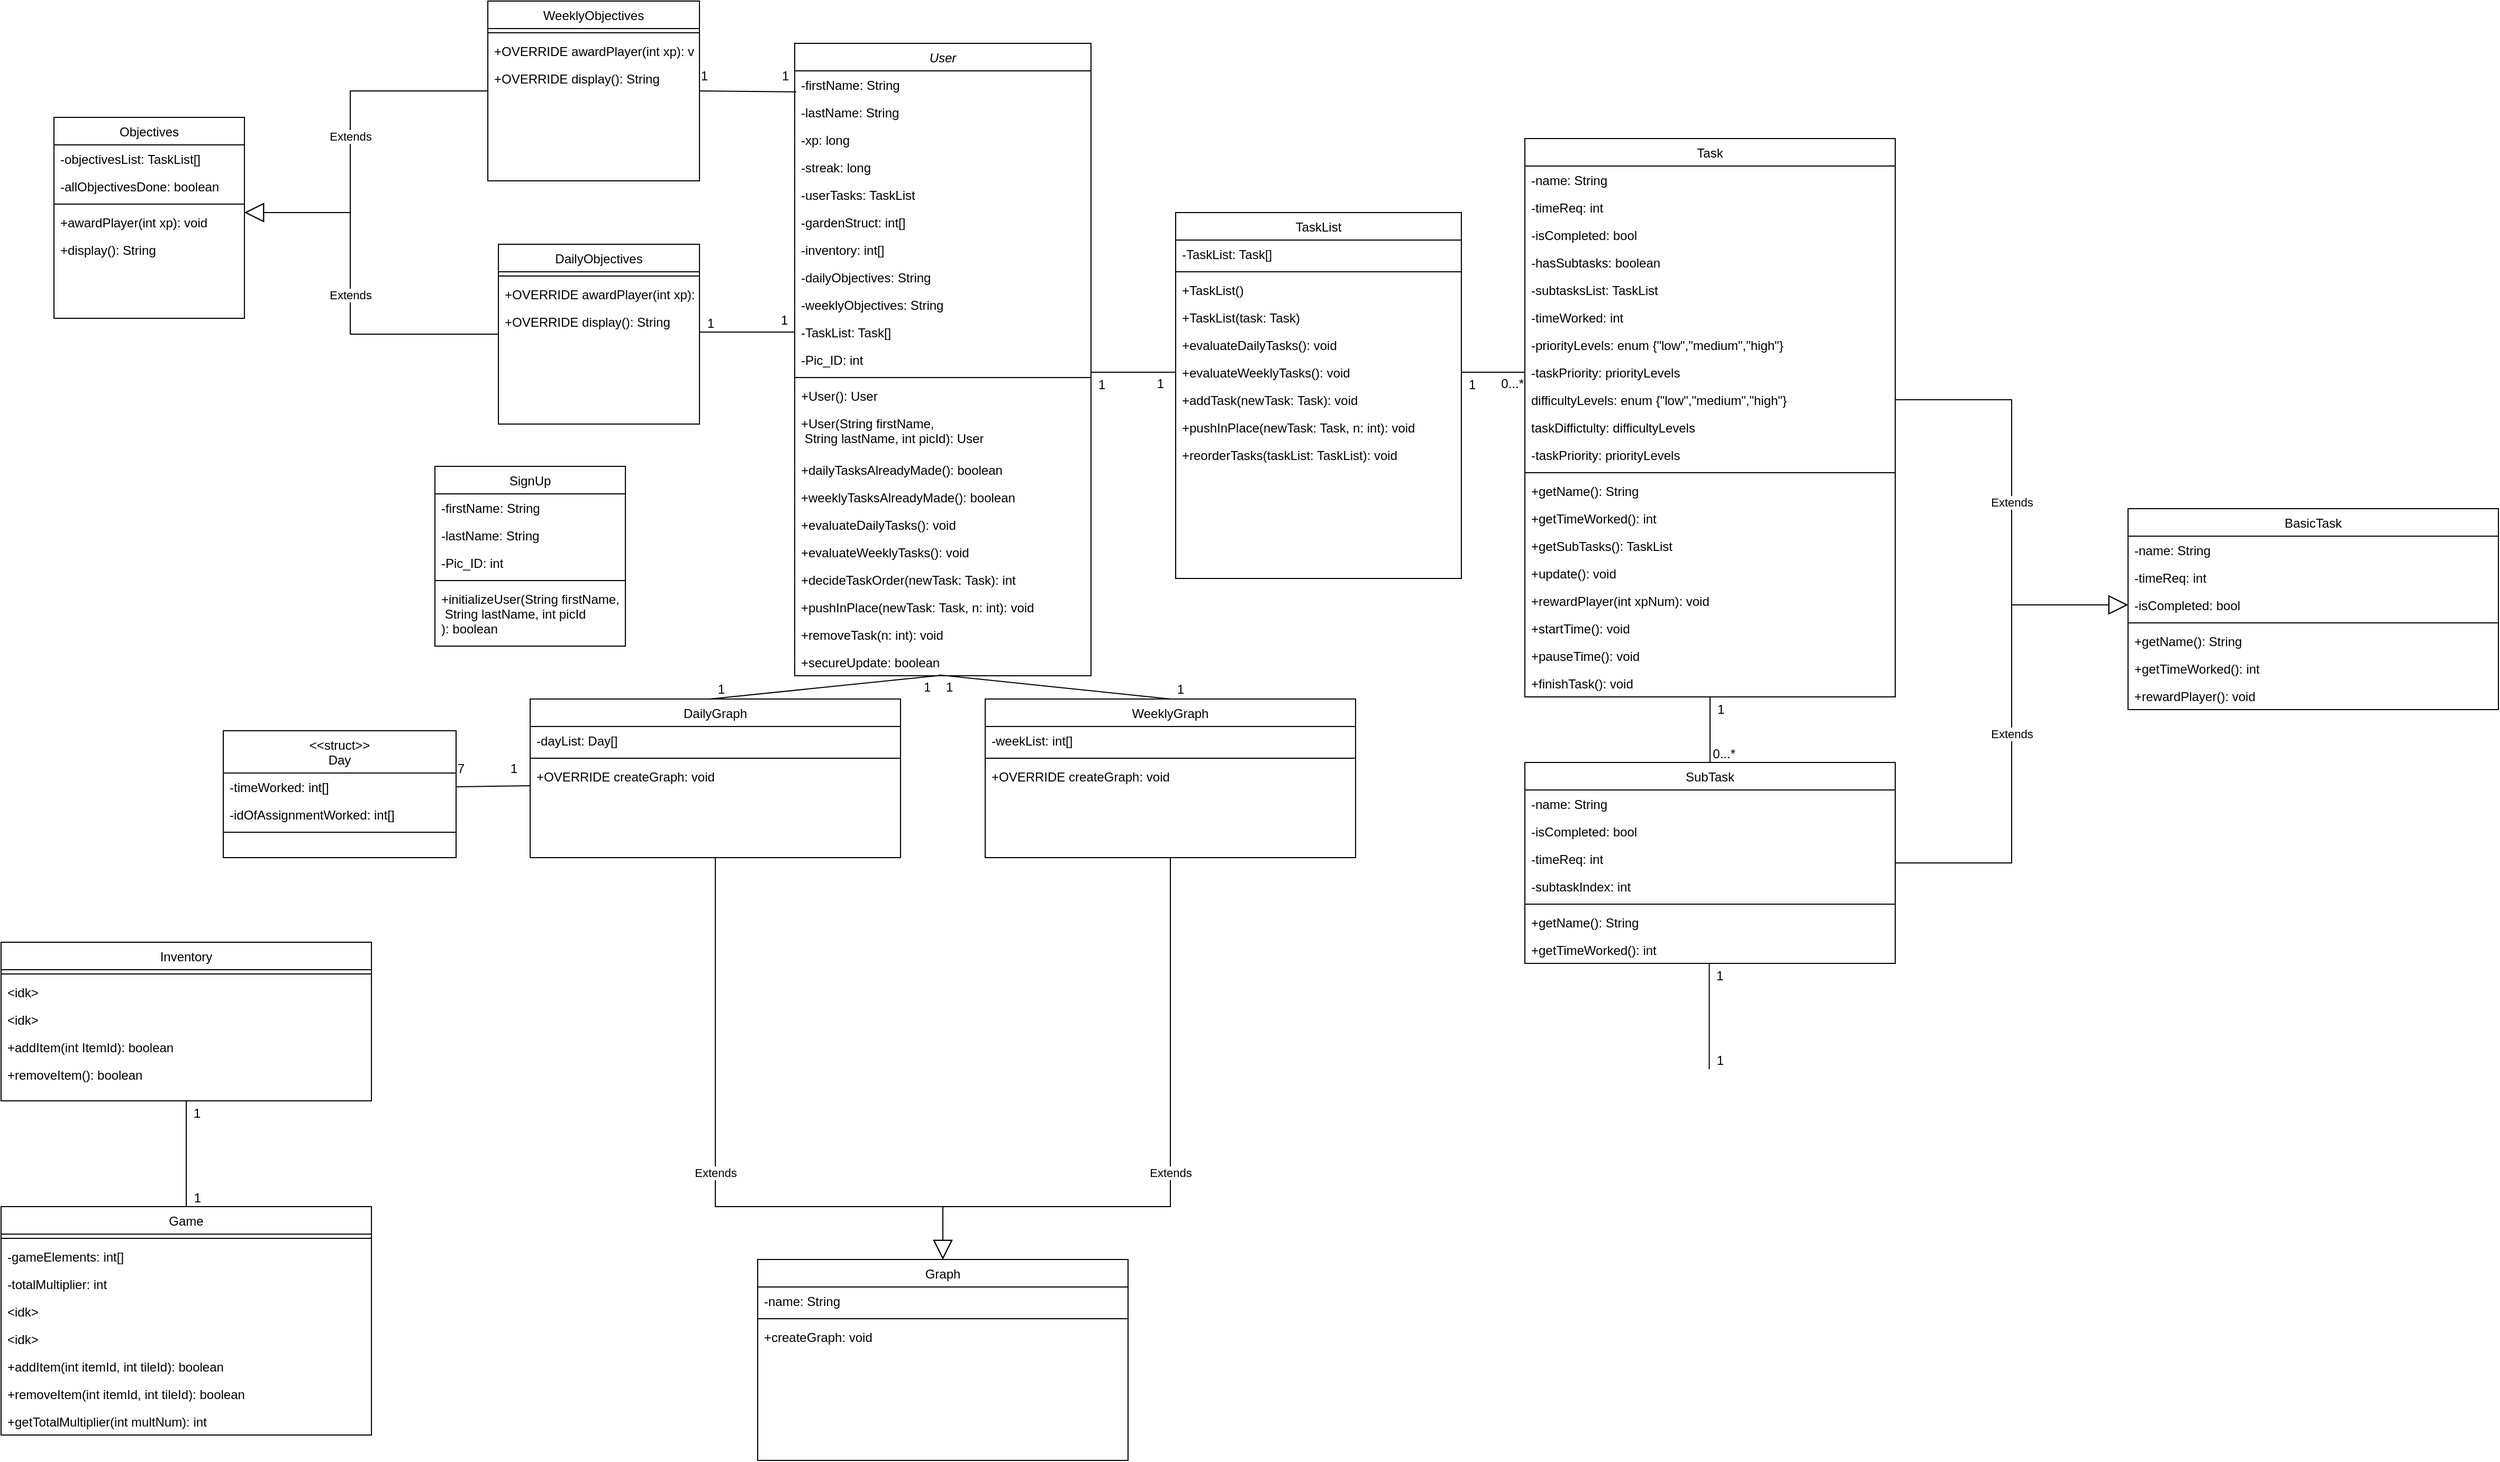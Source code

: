 <mxfile version="23.1.7" type="device">
  <diagram id="C5RBs43oDa-KdzZeNtuy" name="Page-1">
    <mxGraphModel dx="1850" dy="957" grid="1" gridSize="10" guides="1" tooltips="1" connect="1" arrows="1" fold="1" page="0" pageScale="1" pageWidth="827" pageHeight="1169" math="0" shadow="0">
      <root>
        <mxCell id="WIyWlLk6GJQsqaUBKTNV-0" />
        <mxCell id="WIyWlLk6GJQsqaUBKTNV-1" parent="WIyWlLk6GJQsqaUBKTNV-0" />
        <mxCell id="zkfFHV4jXpPFQw0GAbJ--0" value="User" style="swimlane;fontStyle=2;align=center;verticalAlign=top;childLayout=stackLayout;horizontal=1;startSize=26;horizontalStack=0;resizeParent=1;resizeLast=0;collapsible=1;marginBottom=0;rounded=0;shadow=0;strokeWidth=1;" parent="WIyWlLk6GJQsqaUBKTNV-1" vertex="1">
          <mxGeometry x="150" y="20" width="280" height="598" as="geometry">
            <mxRectangle x="230" y="140" width="160" height="26" as="alternateBounds" />
          </mxGeometry>
        </mxCell>
        <mxCell id="zkfFHV4jXpPFQw0GAbJ--1" value="-firstName: String" style="text;align=left;verticalAlign=top;spacingLeft=4;spacingRight=4;overflow=hidden;rotatable=0;points=[[0,0.5],[1,0.5]];portConstraint=eastwest;" parent="zkfFHV4jXpPFQw0GAbJ--0" vertex="1">
          <mxGeometry y="26" width="280" height="26" as="geometry" />
        </mxCell>
        <mxCell id="Ait7-vDdtjPDSOxOyq5Q-1" style="edgeStyle=orthogonalEdgeStyle;rounded=0;orthogonalLoop=1;jettySize=auto;html=1;exitX=1;exitY=0.5;exitDx=0;exitDy=0;" parent="zkfFHV4jXpPFQw0GAbJ--0" edge="1">
          <mxGeometry relative="1" as="geometry">
            <mxPoint x="160" y="65" as="sourcePoint" />
            <mxPoint x="160" y="65" as="targetPoint" />
          </mxGeometry>
        </mxCell>
        <mxCell id="Ait7-vDdtjPDSOxOyq5Q-3" value="-lastName: String" style="text;align=left;verticalAlign=top;spacingLeft=4;spacingRight=4;overflow=hidden;rotatable=0;points=[[0,0.5],[1,0.5]];portConstraint=eastwest;" parent="zkfFHV4jXpPFQw0GAbJ--0" vertex="1">
          <mxGeometry y="52" width="280" height="26" as="geometry" />
        </mxCell>
        <mxCell id="Ait7-vDdtjPDSOxOyq5Q-2" value="-xp: long" style="text;align=left;verticalAlign=top;spacingLeft=4;spacingRight=4;overflow=hidden;rotatable=0;points=[[0,0.5],[1,0.5]];portConstraint=eastwest;" parent="zkfFHV4jXpPFQw0GAbJ--0" vertex="1">
          <mxGeometry y="78" width="280" height="26" as="geometry" />
        </mxCell>
        <mxCell id="C3vCpBQqvzBGAhVynjBl-0" value="-streak: long" style="text;align=left;verticalAlign=top;spacingLeft=4;spacingRight=4;overflow=hidden;rotatable=0;points=[[0,0.5],[1,0.5]];portConstraint=eastwest;" vertex="1" parent="zkfFHV4jXpPFQw0GAbJ--0">
          <mxGeometry y="104" width="280" height="26" as="geometry" />
        </mxCell>
        <mxCell id="Ait7-vDdtjPDSOxOyq5Q-4" value="-userTasks: TaskList" style="text;align=left;verticalAlign=top;spacingLeft=4;spacingRight=4;overflow=hidden;rotatable=0;points=[[0,0.5],[1,0.5]];portConstraint=eastwest;" parent="zkfFHV4jXpPFQw0GAbJ--0" vertex="1">
          <mxGeometry y="130" width="280" height="26" as="geometry" />
        </mxCell>
        <mxCell id="Ait7-vDdtjPDSOxOyq5Q-5" value="-gardenStruct: int[]" style="text;align=left;verticalAlign=top;spacingLeft=4;spacingRight=4;overflow=hidden;rotatable=0;points=[[0,0.5],[1,0.5]];portConstraint=eastwest;" parent="zkfFHV4jXpPFQw0GAbJ--0" vertex="1">
          <mxGeometry y="156" width="280" height="26" as="geometry" />
        </mxCell>
        <mxCell id="Ait7-vDdtjPDSOxOyq5Q-6" value="-inventory: int[]" style="text;align=left;verticalAlign=top;spacingLeft=4;spacingRight=4;overflow=hidden;rotatable=0;points=[[0,0.5],[1,0.5]];portConstraint=eastwest;" parent="zkfFHV4jXpPFQw0GAbJ--0" vertex="1">
          <mxGeometry y="182" width="280" height="26" as="geometry" />
        </mxCell>
        <mxCell id="Ait7-vDdtjPDSOxOyq5Q-7" value="-dailyObjectives: String" style="text;align=left;verticalAlign=top;spacingLeft=4;spacingRight=4;overflow=hidden;rotatable=0;points=[[0,0.5],[1,0.5]];portConstraint=eastwest;" parent="zkfFHV4jXpPFQw0GAbJ--0" vertex="1">
          <mxGeometry y="208" width="280" height="26" as="geometry" />
        </mxCell>
        <mxCell id="Ait7-vDdtjPDSOxOyq5Q-8" value="-weeklyObjectives: String" style="text;align=left;verticalAlign=top;spacingLeft=4;spacingRight=4;overflow=hidden;rotatable=0;points=[[0,0.5],[1,0.5]];portConstraint=eastwest;" parent="zkfFHV4jXpPFQw0GAbJ--0" vertex="1">
          <mxGeometry y="234" width="280" height="26" as="geometry" />
        </mxCell>
        <mxCell id="Ait7-vDdtjPDSOxOyq5Q-41" value="-TaskList: Task[]" style="text;align=left;verticalAlign=top;spacingLeft=4;spacingRight=4;overflow=hidden;rotatable=0;points=[[0,0.5],[1,0.5]];portConstraint=eastwest;rounded=0;shadow=0;html=0;" parent="zkfFHV4jXpPFQw0GAbJ--0" vertex="1">
          <mxGeometry y="260" width="280" height="26" as="geometry" />
        </mxCell>
        <mxCell id="C3vCpBQqvzBGAhVynjBl-1" value="-Pic_ID: int" style="text;align=left;verticalAlign=top;spacingLeft=4;spacingRight=4;overflow=hidden;rotatable=0;points=[[0,0.5],[1,0.5]];portConstraint=eastwest;" vertex="1" parent="zkfFHV4jXpPFQw0GAbJ--0">
          <mxGeometry y="286" width="280" height="26" as="geometry" />
        </mxCell>
        <mxCell id="zkfFHV4jXpPFQw0GAbJ--4" value="" style="line;html=1;strokeWidth=1;align=left;verticalAlign=middle;spacingTop=-1;spacingLeft=3;spacingRight=3;rotatable=0;labelPosition=right;points=[];portConstraint=eastwest;" parent="zkfFHV4jXpPFQw0GAbJ--0" vertex="1">
          <mxGeometry y="312" width="280" height="8" as="geometry" />
        </mxCell>
        <mxCell id="Ait7-vDdtjPDSOxOyq5Q-12" value="+User(): User" style="text;align=left;verticalAlign=top;spacingLeft=4;spacingRight=4;overflow=hidden;rotatable=0;points=[[0,0.5],[1,0.5]];portConstraint=eastwest;" parent="zkfFHV4jXpPFQw0GAbJ--0" vertex="1">
          <mxGeometry y="320" width="280" height="26" as="geometry" />
        </mxCell>
        <mxCell id="YVFFXtC8Z3cBLg9flGzX-17" value="+User(String firstName,&#xa; String lastName, int picId): User" style="text;align=left;verticalAlign=top;spacingLeft=4;spacingRight=4;overflow=hidden;rotatable=0;points=[[0,0.5],[1,0.5]];portConstraint=eastwest;" vertex="1" parent="zkfFHV4jXpPFQw0GAbJ--0">
          <mxGeometry y="346" width="280" height="44" as="geometry" />
        </mxCell>
        <mxCell id="Ait7-vDdtjPDSOxOyq5Q-27" value="+dailyTasksAlreadyMade(): boolean" style="text;align=left;verticalAlign=top;spacingLeft=4;spacingRight=4;overflow=hidden;rotatable=0;points=[[0,0.5],[1,0.5]];portConstraint=eastwest;" parent="zkfFHV4jXpPFQw0GAbJ--0" vertex="1">
          <mxGeometry y="390" width="280" height="26" as="geometry" />
        </mxCell>
        <mxCell id="Ait7-vDdtjPDSOxOyq5Q-13" value="+weeklyTasksAlreadyMade(): boolean" style="text;align=left;verticalAlign=top;spacingLeft=4;spacingRight=4;overflow=hidden;rotatable=0;points=[[0,0.5],[1,0.5]];portConstraint=eastwest;" parent="zkfFHV4jXpPFQw0GAbJ--0" vertex="1">
          <mxGeometry y="416" width="280" height="26" as="geometry" />
        </mxCell>
        <mxCell id="Ait7-vDdtjPDSOxOyq5Q-42" value="+evaluateDailyTasks(): void" style="text;align=left;verticalAlign=top;spacingLeft=4;spacingRight=4;overflow=hidden;rotatable=0;points=[[0,0.5],[1,0.5]];portConstraint=eastwest;" parent="zkfFHV4jXpPFQw0GAbJ--0" vertex="1">
          <mxGeometry y="442" width="280" height="26" as="geometry" />
        </mxCell>
        <mxCell id="Ait7-vDdtjPDSOxOyq5Q-43" value="+evaluateWeeklyTasks(): void" style="text;align=left;verticalAlign=top;spacingLeft=4;spacingRight=4;overflow=hidden;rotatable=0;points=[[0,0.5],[1,0.5]];portConstraint=eastwest;" parent="zkfFHV4jXpPFQw0GAbJ--0" vertex="1">
          <mxGeometry y="468" width="280" height="26" as="geometry" />
        </mxCell>
        <mxCell id="Ait7-vDdtjPDSOxOyq5Q-44" value="+decideTaskOrder(newTask: Task): int" style="text;align=left;verticalAlign=top;spacingLeft=4;spacingRight=4;overflow=hidden;rotatable=0;points=[[0,0.5],[1,0.5]];portConstraint=eastwest;" parent="zkfFHV4jXpPFQw0GAbJ--0" vertex="1">
          <mxGeometry y="494" width="280" height="26" as="geometry" />
        </mxCell>
        <mxCell id="Ait7-vDdtjPDSOxOyq5Q-45" value="+pushInPlace(newTask: Task, n: int): void" style="text;align=left;verticalAlign=top;spacingLeft=4;spacingRight=4;overflow=hidden;rotatable=0;points=[[0,0.5],[1,0.5]];portConstraint=eastwest;" parent="zkfFHV4jXpPFQw0GAbJ--0" vertex="1">
          <mxGeometry y="520" width="280" height="26" as="geometry" />
        </mxCell>
        <mxCell id="Ait7-vDdtjPDSOxOyq5Q-46" value="+removeTask(n: int): void" style="text;align=left;verticalAlign=top;spacingLeft=4;spacingRight=4;overflow=hidden;rotatable=0;points=[[0,0.5],[1,0.5]];portConstraint=eastwest;" parent="zkfFHV4jXpPFQw0GAbJ--0" vertex="1">
          <mxGeometry y="546" width="280" height="26" as="geometry" />
        </mxCell>
        <mxCell id="YVFFXtC8Z3cBLg9flGzX-9" value="+secureUpdate: boolean" style="text;align=left;verticalAlign=top;spacingLeft=4;spacingRight=4;overflow=hidden;rotatable=0;points=[[0,0.5],[1,0.5]];portConstraint=eastwest;" vertex="1" parent="zkfFHV4jXpPFQw0GAbJ--0">
          <mxGeometry y="572" width="280" height="26" as="geometry" />
        </mxCell>
        <mxCell id="zkfFHV4jXpPFQw0GAbJ--6" value="BasicTask" style="swimlane;fontStyle=0;align=center;verticalAlign=top;childLayout=stackLayout;horizontal=1;startSize=26;horizontalStack=0;resizeParent=1;resizeLast=0;collapsible=1;marginBottom=0;rounded=0;shadow=0;strokeWidth=1;" parent="WIyWlLk6GJQsqaUBKTNV-1" vertex="1">
          <mxGeometry x="1410" y="460" width="350" height="190" as="geometry">
            <mxRectangle x="130" y="380" width="160" height="26" as="alternateBounds" />
          </mxGeometry>
        </mxCell>
        <mxCell id="zkfFHV4jXpPFQw0GAbJ--7" value="-name: String" style="text;align=left;verticalAlign=top;spacingLeft=4;spacingRight=4;overflow=hidden;rotatable=0;points=[[0,0.5],[1,0.5]];portConstraint=eastwest;" parent="zkfFHV4jXpPFQw0GAbJ--6" vertex="1">
          <mxGeometry y="26" width="350" height="26" as="geometry" />
        </mxCell>
        <mxCell id="Ait7-vDdtjPDSOxOyq5Q-15" value="-timeReq: int" style="text;align=left;verticalAlign=top;spacingLeft=4;spacingRight=4;overflow=hidden;rotatable=0;points=[[0,0.5],[1,0.5]];portConstraint=eastwest;" parent="zkfFHV4jXpPFQw0GAbJ--6" vertex="1">
          <mxGeometry y="52" width="350" height="26" as="geometry" />
        </mxCell>
        <mxCell id="Ait7-vDdtjPDSOxOyq5Q-32" value="-isCompleted: bool" style="text;align=left;verticalAlign=top;spacingLeft=4;spacingRight=4;overflow=hidden;rotatable=0;points=[[0,0.5],[1,0.5]];portConstraint=eastwest;" parent="zkfFHV4jXpPFQw0GAbJ--6" vertex="1">
          <mxGeometry y="78" width="350" height="26" as="geometry" />
        </mxCell>
        <mxCell id="zkfFHV4jXpPFQw0GAbJ--9" value="" style="line;html=1;strokeWidth=1;align=left;verticalAlign=middle;spacingTop=-1;spacingLeft=3;spacingRight=3;rotatable=0;labelPosition=right;points=[];portConstraint=eastwest;" parent="zkfFHV4jXpPFQw0GAbJ--6" vertex="1">
          <mxGeometry y="104" width="350" height="8" as="geometry" />
        </mxCell>
        <mxCell id="Ait7-vDdtjPDSOxOyq5Q-33" value="+getName(): String" style="text;align=left;verticalAlign=top;spacingLeft=4;spacingRight=4;overflow=hidden;rotatable=0;points=[[0,0.5],[1,0.5]];portConstraint=eastwest;" parent="zkfFHV4jXpPFQw0GAbJ--6" vertex="1">
          <mxGeometry y="112" width="350" height="26" as="geometry" />
        </mxCell>
        <mxCell id="MwernL8HgeCR46YI8Lrl-2" value="+getTimeWorked(): int" style="text;align=left;verticalAlign=top;spacingLeft=4;spacingRight=4;overflow=hidden;rotatable=0;points=[[0,0.5],[1,0.5]];portConstraint=eastwest;" parent="zkfFHV4jXpPFQw0GAbJ--6" vertex="1">
          <mxGeometry y="138" width="350" height="26" as="geometry" />
        </mxCell>
        <mxCell id="YsbC0YVXDWHpj4dUOPJS-13" value="+rewardPlayer(): void" style="text;align=left;verticalAlign=top;spacingLeft=4;spacingRight=4;overflow=hidden;rotatable=0;points=[[0,0.5],[1,0.5]];portConstraint=eastwest;" vertex="1" parent="zkfFHV4jXpPFQw0GAbJ--6">
          <mxGeometry y="164" width="350" height="26" as="geometry" />
        </mxCell>
        <mxCell id="zkfFHV4jXpPFQw0GAbJ--13" value="SignUp" style="swimlane;fontStyle=0;align=center;verticalAlign=top;childLayout=stackLayout;horizontal=1;startSize=26;horizontalStack=0;resizeParent=1;resizeLast=0;collapsible=1;marginBottom=0;rounded=0;shadow=0;strokeWidth=1;" parent="WIyWlLk6GJQsqaUBKTNV-1" vertex="1">
          <mxGeometry x="-190" y="420" width="180" height="170" as="geometry">
            <mxRectangle x="340" y="380" width="170" height="26" as="alternateBounds" />
          </mxGeometry>
        </mxCell>
        <mxCell id="YVFFXtC8Z3cBLg9flGzX-13" value="-firstName: String" style="text;align=left;verticalAlign=top;spacingLeft=4;spacingRight=4;overflow=hidden;rotatable=0;points=[[0,0.5],[1,0.5]];portConstraint=eastwest;" vertex="1" parent="zkfFHV4jXpPFQw0GAbJ--13">
          <mxGeometry y="26" width="180" height="26" as="geometry" />
        </mxCell>
        <mxCell id="YVFFXtC8Z3cBLg9flGzX-14" value="-lastName: String" style="text;align=left;verticalAlign=top;spacingLeft=4;spacingRight=4;overflow=hidden;rotatable=0;points=[[0,0.5],[1,0.5]];portConstraint=eastwest;" vertex="1" parent="zkfFHV4jXpPFQw0GAbJ--13">
          <mxGeometry y="52" width="180" height="26" as="geometry" />
        </mxCell>
        <mxCell id="YVFFXtC8Z3cBLg9flGzX-16" value="-Pic_ID: int" style="text;align=left;verticalAlign=top;spacingLeft=4;spacingRight=4;overflow=hidden;rotatable=0;points=[[0,0.5],[1,0.5]];portConstraint=eastwest;" vertex="1" parent="zkfFHV4jXpPFQw0GAbJ--13">
          <mxGeometry y="78" width="180" height="26" as="geometry" />
        </mxCell>
        <mxCell id="zkfFHV4jXpPFQw0GAbJ--15" value="" style="line;html=1;strokeWidth=1;align=left;verticalAlign=middle;spacingTop=-1;spacingLeft=3;spacingRight=3;rotatable=0;labelPosition=right;points=[];portConstraint=eastwest;" parent="zkfFHV4jXpPFQw0GAbJ--13" vertex="1">
          <mxGeometry y="104" width="180" height="8" as="geometry" />
        </mxCell>
        <mxCell id="zkfFHV4jXpPFQw0GAbJ--14" value="+initializeUser(String firstName,&#xa; String lastName, int picId&#xa;): boolean" style="text;align=left;verticalAlign=top;spacingLeft=4;spacingRight=4;overflow=hidden;rotatable=0;points=[[0,0.5],[1,0.5]];portConstraint=eastwest;" parent="zkfFHV4jXpPFQw0GAbJ--13" vertex="1">
          <mxGeometry y="112" width="180" height="58" as="geometry" />
        </mxCell>
        <mxCell id="zkfFHV4jXpPFQw0GAbJ--17" value="TaskList" style="swimlane;fontStyle=0;align=center;verticalAlign=top;childLayout=stackLayout;horizontal=1;startSize=26;horizontalStack=0;resizeParent=1;resizeLast=0;collapsible=1;marginBottom=0;rounded=0;shadow=0;strokeWidth=1;" parent="WIyWlLk6GJQsqaUBKTNV-1" vertex="1">
          <mxGeometry x="510" y="180" width="270" height="346" as="geometry">
            <mxRectangle x="550" y="140" width="160" height="26" as="alternateBounds" />
          </mxGeometry>
        </mxCell>
        <mxCell id="zkfFHV4jXpPFQw0GAbJ--20" value="-TaskList: Task[]" style="text;align=left;verticalAlign=top;spacingLeft=4;spacingRight=4;overflow=hidden;rotatable=0;points=[[0,0.5],[1,0.5]];portConstraint=eastwest;rounded=0;shadow=0;html=0;" parent="zkfFHV4jXpPFQw0GAbJ--17" vertex="1">
          <mxGeometry y="26" width="270" height="26" as="geometry" />
        </mxCell>
        <mxCell id="zkfFHV4jXpPFQw0GAbJ--23" value="" style="line;html=1;strokeWidth=1;align=left;verticalAlign=middle;spacingTop=-1;spacingLeft=3;spacingRight=3;rotatable=0;labelPosition=right;points=[];portConstraint=eastwest;" parent="zkfFHV4jXpPFQw0GAbJ--17" vertex="1">
          <mxGeometry y="52" width="270" height="8" as="geometry" />
        </mxCell>
        <mxCell id="Ait7-vDdtjPDSOxOyq5Q-19" value="+TaskList()" style="text;align=left;verticalAlign=top;spacingLeft=4;spacingRight=4;overflow=hidden;rotatable=0;points=[[0,0.5],[1,0.5]];portConstraint=eastwest;" parent="zkfFHV4jXpPFQw0GAbJ--17" vertex="1">
          <mxGeometry y="60" width="270" height="26" as="geometry" />
        </mxCell>
        <mxCell id="Ait7-vDdtjPDSOxOyq5Q-26" value="+TaskList(task: Task)" style="text;align=left;verticalAlign=top;spacingLeft=4;spacingRight=4;overflow=hidden;rotatable=0;points=[[0,0.5],[1,0.5]];portConstraint=eastwest;" parent="zkfFHV4jXpPFQw0GAbJ--17" vertex="1">
          <mxGeometry y="86" width="270" height="26" as="geometry" />
        </mxCell>
        <mxCell id="Ait7-vDdtjPDSOxOyq5Q-20" value="+evaluateDailyTasks(): void" style="text;align=left;verticalAlign=top;spacingLeft=4;spacingRight=4;overflow=hidden;rotatable=0;points=[[0,0.5],[1,0.5]];portConstraint=eastwest;" parent="zkfFHV4jXpPFQw0GAbJ--17" vertex="1">
          <mxGeometry y="112" width="270" height="26" as="geometry" />
        </mxCell>
        <mxCell id="Ait7-vDdtjPDSOxOyq5Q-21" value="+evaluateWeeklyTasks(): void" style="text;align=left;verticalAlign=top;spacingLeft=4;spacingRight=4;overflow=hidden;rotatable=0;points=[[0,0.5],[1,0.5]];portConstraint=eastwest;" parent="zkfFHV4jXpPFQw0GAbJ--17" vertex="1">
          <mxGeometry y="138" width="270" height="26" as="geometry" />
        </mxCell>
        <mxCell id="Ait7-vDdtjPDSOxOyq5Q-22" value="+addTask(newTask: Task): void" style="text;align=left;verticalAlign=top;spacingLeft=4;spacingRight=4;overflow=hidden;rotatable=0;points=[[0,0.5],[1,0.5]];portConstraint=eastwest;" parent="zkfFHV4jXpPFQw0GAbJ--17" vertex="1">
          <mxGeometry y="164" width="270" height="26" as="geometry" />
        </mxCell>
        <mxCell id="Ait7-vDdtjPDSOxOyq5Q-23" value="+pushInPlace(newTask: Task, n: int): void" style="text;align=left;verticalAlign=top;spacingLeft=4;spacingRight=4;overflow=hidden;rotatable=0;points=[[0,0.5],[1,0.5]];portConstraint=eastwest;" parent="zkfFHV4jXpPFQw0GAbJ--17" vertex="1">
          <mxGeometry y="190" width="270" height="26" as="geometry" />
        </mxCell>
        <mxCell id="Ait7-vDdtjPDSOxOyq5Q-25" value="+reorderTasks(taskList: TaskList): void" style="text;align=left;verticalAlign=top;spacingLeft=4;spacingRight=4;overflow=hidden;rotatable=0;points=[[0,0.5],[1,0.5]];portConstraint=eastwest;" parent="zkfFHV4jXpPFQw0GAbJ--17" vertex="1">
          <mxGeometry y="216" width="270" height="26" as="geometry" />
        </mxCell>
        <mxCell id="ALS_S0XjJy4cKC-Rlqwt-0" value="Task" style="swimlane;fontStyle=0;align=center;verticalAlign=top;childLayout=stackLayout;horizontal=1;startSize=26;horizontalStack=0;resizeParent=1;resizeLast=0;collapsible=1;marginBottom=0;rounded=0;shadow=0;strokeWidth=1;" parent="WIyWlLk6GJQsqaUBKTNV-1" vertex="1">
          <mxGeometry x="840" y="110" width="350" height="528" as="geometry">
            <mxRectangle x="130" y="380" width="160" height="26" as="alternateBounds" />
          </mxGeometry>
        </mxCell>
        <mxCell id="qvWdkY6mnUUvZYQ-Pai6-25" value="-name: String" style="text;align=left;verticalAlign=top;spacingLeft=4;spacingRight=4;overflow=hidden;rotatable=0;points=[[0,0.5],[1,0.5]];portConstraint=eastwest;" parent="ALS_S0XjJy4cKC-Rlqwt-0" vertex="1">
          <mxGeometry y="26" width="350" height="26" as="geometry" />
        </mxCell>
        <mxCell id="qvWdkY6mnUUvZYQ-Pai6-26" value="-timeReq: int" style="text;align=left;verticalAlign=top;spacingLeft=4;spacingRight=4;overflow=hidden;rotatable=0;points=[[0,0.5],[1,0.5]];portConstraint=eastwest;" parent="ALS_S0XjJy4cKC-Rlqwt-0" vertex="1">
          <mxGeometry y="52" width="350" height="26" as="geometry" />
        </mxCell>
        <mxCell id="qvWdkY6mnUUvZYQ-Pai6-27" value="-isCompleted: bool" style="text;align=left;verticalAlign=top;spacingLeft=4;spacingRight=4;overflow=hidden;rotatable=0;points=[[0,0.5],[1,0.5]];portConstraint=eastwest;" parent="ALS_S0XjJy4cKC-Rlqwt-0" vertex="1">
          <mxGeometry y="78" width="350" height="26" as="geometry" />
        </mxCell>
        <mxCell id="ALS_S0XjJy4cKC-Rlqwt-2" value="-hasSubtasks: boolean" style="text;align=left;verticalAlign=top;spacingLeft=4;spacingRight=4;overflow=hidden;rotatable=0;points=[[0,0.5],[1,0.5]];portConstraint=eastwest;rounded=0;shadow=0;html=0;" parent="ALS_S0XjJy4cKC-Rlqwt-0" vertex="1">
          <mxGeometry y="104" width="350" height="26" as="geometry" />
        </mxCell>
        <mxCell id="ALS_S0XjJy4cKC-Rlqwt-3" value="-subtasksList: TaskList" style="text;align=left;verticalAlign=top;spacingLeft=4;spacingRight=4;overflow=hidden;rotatable=0;points=[[0,0.5],[1,0.5]];portConstraint=eastwest;" parent="ALS_S0XjJy4cKC-Rlqwt-0" vertex="1">
          <mxGeometry y="130" width="350" height="26" as="geometry" />
        </mxCell>
        <mxCell id="ALS_S0XjJy4cKC-Rlqwt-5" value="-timeWorked: int" style="text;align=left;verticalAlign=top;spacingLeft=4;spacingRight=4;overflow=hidden;rotatable=0;points=[[0,0.5],[1,0.5]];portConstraint=eastwest;" parent="ALS_S0XjJy4cKC-Rlqwt-0" vertex="1">
          <mxGeometry y="156" width="350" height="26" as="geometry" />
        </mxCell>
        <mxCell id="ALS_S0XjJy4cKC-Rlqwt-6" value="-priorityLevels: enum {&quot;low&quot;,&quot;medium&quot;,&quot;high&quot;}" style="text;align=left;verticalAlign=top;spacingLeft=4;spacingRight=4;overflow=hidden;rotatable=0;points=[[0,0.5],[1,0.5]];portConstraint=eastwest;" parent="ALS_S0XjJy4cKC-Rlqwt-0" vertex="1">
          <mxGeometry y="182" width="350" height="26" as="geometry" />
        </mxCell>
        <mxCell id="ALS_S0XjJy4cKC-Rlqwt-7" value="-taskPriority: priorityLevels" style="text;align=left;verticalAlign=top;spacingLeft=4;spacingRight=4;overflow=hidden;rotatable=0;points=[[0,0.5],[1,0.5]];portConstraint=eastwest;" parent="ALS_S0XjJy4cKC-Rlqwt-0" vertex="1">
          <mxGeometry y="208" width="350" height="26" as="geometry" />
        </mxCell>
        <mxCell id="ALS_S0XjJy4cKC-Rlqwt-8" value="difficultyLevels: enum {&quot;low&quot;,&quot;medium&quot;,&quot;high&quot;}" style="text;align=left;verticalAlign=top;spacingLeft=4;spacingRight=4;overflow=hidden;rotatable=0;points=[[0,0.5],[1,0.5]];portConstraint=eastwest;" parent="ALS_S0XjJy4cKC-Rlqwt-0" vertex="1">
          <mxGeometry y="234" width="350" height="26" as="geometry" />
        </mxCell>
        <mxCell id="ALS_S0XjJy4cKC-Rlqwt-9" value="taskDiffictulty: difficultyLevels" style="text;align=left;verticalAlign=top;spacingLeft=4;spacingRight=4;overflow=hidden;rotatable=0;points=[[0,0.5],[1,0.5]];portConstraint=eastwest;" parent="ALS_S0XjJy4cKC-Rlqwt-0" vertex="1">
          <mxGeometry y="260" width="350" height="26" as="geometry" />
        </mxCell>
        <mxCell id="ALS_S0XjJy4cKC-Rlqwt-10" value="-taskPriority: priorityLevels" style="text;align=left;verticalAlign=top;spacingLeft=4;spacingRight=4;overflow=hidden;rotatable=0;points=[[0,0.5],[1,0.5]];portConstraint=eastwest;" parent="ALS_S0XjJy4cKC-Rlqwt-0" vertex="1">
          <mxGeometry y="286" width="350" height="26" as="geometry" />
        </mxCell>
        <mxCell id="ALS_S0XjJy4cKC-Rlqwt-11" value="" style="line;html=1;strokeWidth=1;align=left;verticalAlign=middle;spacingTop=-1;spacingLeft=3;spacingRight=3;rotatable=0;labelPosition=right;points=[];portConstraint=eastwest;" parent="ALS_S0XjJy4cKC-Rlqwt-0" vertex="1">
          <mxGeometry y="312" width="350" height="8" as="geometry" />
        </mxCell>
        <mxCell id="ALS_S0XjJy4cKC-Rlqwt-12" value="+getName(): String" style="text;align=left;verticalAlign=top;spacingLeft=4;spacingRight=4;overflow=hidden;rotatable=0;points=[[0,0.5],[1,0.5]];portConstraint=eastwest;" parent="ALS_S0XjJy4cKC-Rlqwt-0" vertex="1">
          <mxGeometry y="320" width="350" height="26" as="geometry" />
        </mxCell>
        <mxCell id="qvWdkY6mnUUvZYQ-Pai6-33" value="+getTimeWorked(): int" style="text;align=left;verticalAlign=top;spacingLeft=4;spacingRight=4;overflow=hidden;rotatable=0;points=[[0,0.5],[1,0.5]];portConstraint=eastwest;" parent="ALS_S0XjJy4cKC-Rlqwt-0" vertex="1">
          <mxGeometry y="346" width="350" height="26" as="geometry" />
        </mxCell>
        <mxCell id="ALS_S0XjJy4cKC-Rlqwt-13" value="+getSubTasks(): TaskList" style="text;align=left;verticalAlign=top;spacingLeft=4;spacingRight=4;overflow=hidden;rotatable=0;points=[[0,0.5],[1,0.5]];portConstraint=eastwest;" parent="ALS_S0XjJy4cKC-Rlqwt-0" vertex="1">
          <mxGeometry y="372" width="350" height="26" as="geometry" />
        </mxCell>
        <mxCell id="ALS_S0XjJy4cKC-Rlqwt-14" value="+update(): void" style="text;align=left;verticalAlign=top;spacingLeft=4;spacingRight=4;overflow=hidden;rotatable=0;points=[[0,0.5],[1,0.5]];portConstraint=eastwest;" parent="ALS_S0XjJy4cKC-Rlqwt-0" vertex="1">
          <mxGeometry y="398" width="350" height="26" as="geometry" />
        </mxCell>
        <mxCell id="YsbC0YVXDWHpj4dUOPJS-10" value="+rewardPlayer(int xpNum): void" style="text;align=left;verticalAlign=top;spacingLeft=4;spacingRight=4;overflow=hidden;rotatable=0;points=[[0,0.5],[1,0.5]];portConstraint=eastwest;" vertex="1" parent="ALS_S0XjJy4cKC-Rlqwt-0">
          <mxGeometry y="424" width="350" height="26" as="geometry" />
        </mxCell>
        <mxCell id="YsbC0YVXDWHpj4dUOPJS-14" value="+startTime(): void" style="text;align=left;verticalAlign=top;spacingLeft=4;spacingRight=4;overflow=hidden;rotatable=0;points=[[0,0.5],[1,0.5]];portConstraint=eastwest;" vertex="1" parent="ALS_S0XjJy4cKC-Rlqwt-0">
          <mxGeometry y="450" width="350" height="26" as="geometry" />
        </mxCell>
        <mxCell id="YsbC0YVXDWHpj4dUOPJS-15" value="+pauseTime(): void" style="text;align=left;verticalAlign=top;spacingLeft=4;spacingRight=4;overflow=hidden;rotatable=0;points=[[0,0.5],[1,0.5]];portConstraint=eastwest;" vertex="1" parent="ALS_S0XjJy4cKC-Rlqwt-0">
          <mxGeometry y="476" width="350" height="26" as="geometry" />
        </mxCell>
        <mxCell id="YsbC0YVXDWHpj4dUOPJS-16" value="+finishTask(): void" style="text;align=left;verticalAlign=top;spacingLeft=4;spacingRight=4;overflow=hidden;rotatable=0;points=[[0,0.5],[1,0.5]];portConstraint=eastwest;" vertex="1" parent="ALS_S0XjJy4cKC-Rlqwt-0">
          <mxGeometry y="502" width="350" height="26" as="geometry" />
        </mxCell>
        <mxCell id="ALS_S0XjJy4cKC-Rlqwt-18" value="Extends" style="endArrow=block;endSize=16;endFill=0;html=1;rounded=0;exitX=1;exitY=0.5;exitDx=0;exitDy=0;entryX=0;entryY=0.5;entryDx=0;entryDy=0;" parent="WIyWlLk6GJQsqaUBKTNV-1" source="ALS_S0XjJy4cKC-Rlqwt-8" target="Ait7-vDdtjPDSOxOyq5Q-32" edge="1">
          <mxGeometry width="160" relative="1" as="geometry">
            <mxPoint x="1483" y="295" as="sourcePoint" />
            <mxPoint x="1470" y="230" as="targetPoint" />
            <Array as="points">
              <mxPoint x="1300" y="357" />
              <mxPoint x="1300" y="551" />
            </Array>
          </mxGeometry>
        </mxCell>
        <mxCell id="ALS_S0XjJy4cKC-Rlqwt-19" value="Graph" style="swimlane;fontStyle=0;align=center;verticalAlign=top;childLayout=stackLayout;horizontal=1;startSize=26;horizontalStack=0;resizeParent=1;resizeLast=0;collapsible=1;marginBottom=0;rounded=0;shadow=0;strokeWidth=1;" parent="WIyWlLk6GJQsqaUBKTNV-1" vertex="1">
          <mxGeometry x="115" y="1170" width="350" height="190" as="geometry">
            <mxRectangle x="130" y="380" width="160" height="26" as="alternateBounds" />
          </mxGeometry>
        </mxCell>
        <mxCell id="qvWdkY6mnUUvZYQ-Pai6-34" value="-name: String" style="text;align=left;verticalAlign=top;spacingLeft=4;spacingRight=4;overflow=hidden;rotatable=0;points=[[0,0.5],[1,0.5]];portConstraint=eastwest;" parent="ALS_S0XjJy4cKC-Rlqwt-19" vertex="1">
          <mxGeometry y="26" width="350" height="26" as="geometry" />
        </mxCell>
        <mxCell id="ALS_S0XjJy4cKC-Rlqwt-23" value="" style="line;html=1;strokeWidth=1;align=left;verticalAlign=middle;spacingTop=-1;spacingLeft=3;spacingRight=3;rotatable=0;labelPosition=right;points=[];portConstraint=eastwest;" parent="ALS_S0XjJy4cKC-Rlqwt-19" vertex="1">
          <mxGeometry y="52" width="350" height="8" as="geometry" />
        </mxCell>
        <mxCell id="YVFFXtC8Z3cBLg9flGzX-53" value="+createGraph: void" style="text;align=left;verticalAlign=top;spacingLeft=4;spacingRight=4;overflow=hidden;rotatable=0;points=[[0,0.5],[1,0.5]];portConstraint=eastwest;" vertex="1" parent="ALS_S0XjJy4cKC-Rlqwt-19">
          <mxGeometry y="60" width="350" height="26" as="geometry" />
        </mxCell>
        <mxCell id="ALS_S0XjJy4cKC-Rlqwt-26" value="WeeklyGraph" style="swimlane;fontStyle=0;align=center;verticalAlign=top;childLayout=stackLayout;horizontal=1;startSize=26;horizontalStack=0;resizeParent=1;resizeLast=0;collapsible=1;marginBottom=0;rounded=0;shadow=0;strokeWidth=1;" parent="WIyWlLk6GJQsqaUBKTNV-1" vertex="1">
          <mxGeometry x="330" y="640" width="350" height="150" as="geometry">
            <mxRectangle x="130" y="380" width="160" height="26" as="alternateBounds" />
          </mxGeometry>
        </mxCell>
        <mxCell id="qvWdkY6mnUUvZYQ-Pai6-38" value="-weekList: int[]" style="text;align=left;verticalAlign=top;spacingLeft=4;spacingRight=4;overflow=hidden;rotatable=0;points=[[0,0.5],[1,0.5]];portConstraint=eastwest;" parent="ALS_S0XjJy4cKC-Rlqwt-26" vertex="1">
          <mxGeometry y="26" width="350" height="26" as="geometry" />
        </mxCell>
        <mxCell id="ALS_S0XjJy4cKC-Rlqwt-28" value="" style="line;html=1;strokeWidth=1;align=left;verticalAlign=middle;spacingTop=-1;spacingLeft=3;spacingRight=3;rotatable=0;labelPosition=right;points=[];portConstraint=eastwest;" parent="ALS_S0XjJy4cKC-Rlqwt-26" vertex="1">
          <mxGeometry y="52" width="350" height="8" as="geometry" />
        </mxCell>
        <mxCell id="YsbC0YVXDWHpj4dUOPJS-1" value="+OVERRIDE createGraph: void" style="text;align=left;verticalAlign=top;spacingLeft=4;spacingRight=4;overflow=hidden;rotatable=0;points=[[0,0.5],[1,0.5]];portConstraint=eastwest;" vertex="1" parent="ALS_S0XjJy4cKC-Rlqwt-26">
          <mxGeometry y="60" width="350" height="26" as="geometry" />
        </mxCell>
        <mxCell id="ALS_S0XjJy4cKC-Rlqwt-29" value="DailyGraph" style="swimlane;fontStyle=0;align=center;verticalAlign=top;childLayout=stackLayout;horizontal=1;startSize=26;horizontalStack=0;resizeParent=1;resizeLast=0;collapsible=1;marginBottom=0;rounded=0;shadow=0;strokeWidth=1;" parent="WIyWlLk6GJQsqaUBKTNV-1" vertex="1">
          <mxGeometry x="-100" y="640" width="350" height="150" as="geometry">
            <mxRectangle x="130" y="380" width="160" height="26" as="alternateBounds" />
          </mxGeometry>
        </mxCell>
        <mxCell id="YVFFXtC8Z3cBLg9flGzX-49" value="-dayList: Day[]" style="text;align=left;verticalAlign=top;spacingLeft=4;spacingRight=4;overflow=hidden;rotatable=0;points=[[0,0.5],[1,0.5]];portConstraint=eastwest;" vertex="1" parent="ALS_S0XjJy4cKC-Rlqwt-29">
          <mxGeometry y="26" width="350" height="26" as="geometry" />
        </mxCell>
        <mxCell id="ALS_S0XjJy4cKC-Rlqwt-31" value="" style="line;html=1;strokeWidth=1;align=left;verticalAlign=middle;spacingTop=-1;spacingLeft=3;spacingRight=3;rotatable=0;labelPosition=right;points=[];portConstraint=eastwest;" parent="ALS_S0XjJy4cKC-Rlqwt-29" vertex="1">
          <mxGeometry y="52" width="350" height="8" as="geometry" />
        </mxCell>
        <mxCell id="YsbC0YVXDWHpj4dUOPJS-0" value="+OVERRIDE createGraph: void" style="text;align=left;verticalAlign=top;spacingLeft=4;spacingRight=4;overflow=hidden;rotatable=0;points=[[0,0.5],[1,0.5]];portConstraint=eastwest;" vertex="1" parent="ALS_S0XjJy4cKC-Rlqwt-29">
          <mxGeometry y="60" width="350" height="26" as="geometry" />
        </mxCell>
        <mxCell id="ALS_S0XjJy4cKC-Rlqwt-32" value="Extends" style="endArrow=block;endSize=16;endFill=0;html=1;rounded=0;entryX=0.5;entryY=0;entryDx=0;entryDy=0;exitX=0.5;exitY=1;exitDx=0;exitDy=0;" parent="WIyWlLk6GJQsqaUBKTNV-1" source="ALS_S0XjJy4cKC-Rlqwt-29" target="ALS_S0XjJy4cKC-Rlqwt-19" edge="1">
          <mxGeometry width="160" relative="1" as="geometry">
            <mxPoint x="70" y="1050" as="sourcePoint" />
            <mxPoint x="290" y="1070" as="targetPoint" />
            <Array as="points">
              <mxPoint x="75" y="1120" />
              <mxPoint x="290" y="1120" />
            </Array>
          </mxGeometry>
        </mxCell>
        <mxCell id="ALS_S0XjJy4cKC-Rlqwt-33" value="Extends" style="endArrow=block;endSize=16;endFill=0;html=1;rounded=0;exitX=0.5;exitY=1;exitDx=0;exitDy=0;entryX=0.5;entryY=0;entryDx=0;entryDy=0;" parent="WIyWlLk6GJQsqaUBKTNV-1" source="ALS_S0XjJy4cKC-Rlqwt-26" edge="1" target="ALS_S0XjJy4cKC-Rlqwt-19">
          <mxGeometry width="160" relative="1" as="geometry">
            <mxPoint x="115" y="910" as="sourcePoint" />
            <mxPoint x="290" y="780" as="targetPoint" />
            <Array as="points">
              <mxPoint x="505" y="1120" />
              <mxPoint x="290" y="1120" />
            </Array>
          </mxGeometry>
        </mxCell>
        <mxCell id="ALS_S0XjJy4cKC-Rlqwt-36" value="Inventory" style="swimlane;fontStyle=0;align=center;verticalAlign=top;childLayout=stackLayout;horizontal=1;startSize=26;horizontalStack=0;resizeParent=1;resizeLast=0;collapsible=1;marginBottom=0;rounded=0;shadow=0;strokeWidth=1;" parent="WIyWlLk6GJQsqaUBKTNV-1" vertex="1">
          <mxGeometry x="-600" y="870" width="350" height="150" as="geometry">
            <mxRectangle x="130" y="380" width="160" height="26" as="alternateBounds" />
          </mxGeometry>
        </mxCell>
        <mxCell id="ALS_S0XjJy4cKC-Rlqwt-38" value="" style="line;html=1;strokeWidth=1;align=left;verticalAlign=middle;spacingTop=-1;spacingLeft=3;spacingRight=3;rotatable=0;labelPosition=right;points=[];portConstraint=eastwest;" parent="ALS_S0XjJy4cKC-Rlqwt-36" vertex="1">
          <mxGeometry y="26" width="350" height="8" as="geometry" />
        </mxCell>
        <mxCell id="qvWdkY6mnUUvZYQ-Pai6-35" value="&lt;idk&gt;" style="text;align=left;verticalAlign=top;spacingLeft=4;spacingRight=4;overflow=hidden;rotatable=0;points=[[0,0.5],[1,0.5]];portConstraint=eastwest;" parent="ALS_S0XjJy4cKC-Rlqwt-36" vertex="1">
          <mxGeometry y="34" width="350" height="26" as="geometry" />
        </mxCell>
        <mxCell id="YsbC0YVXDWHpj4dUOPJS-2" value="&lt;idk&gt;" style="text;align=left;verticalAlign=top;spacingLeft=4;spacingRight=4;overflow=hidden;rotatable=0;points=[[0,0.5],[1,0.5]];portConstraint=eastwest;" vertex="1" parent="ALS_S0XjJy4cKC-Rlqwt-36">
          <mxGeometry y="60" width="350" height="26" as="geometry" />
        </mxCell>
        <mxCell id="YsbC0YVXDWHpj4dUOPJS-3" value="+addItem(int ItemId): boolean" style="text;align=left;verticalAlign=top;spacingLeft=4;spacingRight=4;overflow=hidden;rotatable=0;points=[[0,0.5],[1,0.5]];portConstraint=eastwest;" vertex="1" parent="ALS_S0XjJy4cKC-Rlqwt-36">
          <mxGeometry y="86" width="350" height="26" as="geometry" />
        </mxCell>
        <mxCell id="YsbC0YVXDWHpj4dUOPJS-4" value="+removeItem(): boolean" style="text;align=left;verticalAlign=top;spacingLeft=4;spacingRight=4;overflow=hidden;rotatable=0;points=[[0,0.5],[1,0.5]];portConstraint=eastwest;" vertex="1" parent="ALS_S0XjJy4cKC-Rlqwt-36">
          <mxGeometry y="112" width="350" height="26" as="geometry" />
        </mxCell>
        <mxCell id="ALS_S0XjJy4cKC-Rlqwt-39" value="Game" style="swimlane;fontStyle=0;align=center;verticalAlign=top;childLayout=stackLayout;horizontal=1;startSize=26;horizontalStack=0;resizeParent=1;resizeLast=0;collapsible=1;marginBottom=0;rounded=0;shadow=0;strokeWidth=1;" parent="WIyWlLk6GJQsqaUBKTNV-1" vertex="1">
          <mxGeometry x="-600" y="1120" width="350" height="216" as="geometry">
            <mxRectangle x="130" y="380" width="160" height="26" as="alternateBounds" />
          </mxGeometry>
        </mxCell>
        <mxCell id="ALS_S0XjJy4cKC-Rlqwt-41" value="" style="line;html=1;strokeWidth=1;align=left;verticalAlign=middle;spacingTop=-1;spacingLeft=3;spacingRight=3;rotatable=0;labelPosition=right;points=[];portConstraint=eastwest;" parent="ALS_S0XjJy4cKC-Rlqwt-39" vertex="1">
          <mxGeometry y="26" width="350" height="8" as="geometry" />
        </mxCell>
        <mxCell id="YsbC0YVXDWHpj4dUOPJS-5" value="-gameElements: int[]" style="text;align=left;verticalAlign=top;spacingLeft=4;spacingRight=4;overflow=hidden;rotatable=0;points=[[0,0.5],[1,0.5]];portConstraint=eastwest;" vertex="1" parent="ALS_S0XjJy4cKC-Rlqwt-39">
          <mxGeometry y="34" width="350" height="26" as="geometry" />
        </mxCell>
        <mxCell id="YsbC0YVXDWHpj4dUOPJS-6" value="-totalMultiplier: int" style="text;align=left;verticalAlign=top;spacingLeft=4;spacingRight=4;overflow=hidden;rotatable=0;points=[[0,0.5],[1,0.5]];portConstraint=eastwest;" vertex="1" parent="ALS_S0XjJy4cKC-Rlqwt-39">
          <mxGeometry y="60" width="350" height="26" as="geometry" />
        </mxCell>
        <mxCell id="YsbC0YVXDWHpj4dUOPJS-7" value="&lt;idk&gt;" style="text;align=left;verticalAlign=top;spacingLeft=4;spacingRight=4;overflow=hidden;rotatable=0;points=[[0,0.5],[1,0.5]];portConstraint=eastwest;" vertex="1" parent="ALS_S0XjJy4cKC-Rlqwt-39">
          <mxGeometry y="86" width="350" height="26" as="geometry" />
        </mxCell>
        <mxCell id="YsbC0YVXDWHpj4dUOPJS-8" value="&lt;idk&gt;" style="text;align=left;verticalAlign=top;spacingLeft=4;spacingRight=4;overflow=hidden;rotatable=0;points=[[0,0.5],[1,0.5]];portConstraint=eastwest;" vertex="1" parent="ALS_S0XjJy4cKC-Rlqwt-39">
          <mxGeometry y="112" width="350" height="26" as="geometry" />
        </mxCell>
        <mxCell id="qvWdkY6mnUUvZYQ-Pai6-36" value="+addItem(int itemId, int tileId): boolean" style="text;align=left;verticalAlign=top;spacingLeft=4;spacingRight=4;overflow=hidden;rotatable=0;points=[[0,0.5],[1,0.5]];portConstraint=eastwest;" parent="ALS_S0XjJy4cKC-Rlqwt-39" vertex="1">
          <mxGeometry y="138" width="350" height="26" as="geometry" />
        </mxCell>
        <mxCell id="YsbC0YVXDWHpj4dUOPJS-9" value="+removeItem(int itemId, int tileId): boolean" style="text;align=left;verticalAlign=top;spacingLeft=4;spacingRight=4;overflow=hidden;rotatable=0;points=[[0,0.5],[1,0.5]];portConstraint=eastwest;" vertex="1" parent="ALS_S0XjJy4cKC-Rlqwt-39">
          <mxGeometry y="164" width="350" height="26" as="geometry" />
        </mxCell>
        <mxCell id="YsbC0YVXDWHpj4dUOPJS-11" value="+getTotalMultiplier(int multNum): int" style="text;align=left;verticalAlign=top;spacingLeft=4;spacingRight=4;overflow=hidden;rotatable=0;points=[[0,0.5],[1,0.5]];portConstraint=eastwest;" vertex="1" parent="ALS_S0XjJy4cKC-Rlqwt-39">
          <mxGeometry y="190" width="350" height="26" as="geometry" />
        </mxCell>
        <mxCell id="MwernL8HgeCR46YI8Lrl-3" value="SubTask" style="swimlane;fontStyle=0;align=center;verticalAlign=top;childLayout=stackLayout;horizontal=1;startSize=26;horizontalStack=0;resizeParent=1;resizeLast=0;collapsible=1;marginBottom=0;rounded=0;shadow=0;strokeWidth=1;" parent="WIyWlLk6GJQsqaUBKTNV-1" vertex="1">
          <mxGeometry x="840" y="700" width="350" height="190" as="geometry">
            <mxRectangle x="130" y="380" width="160" height="26" as="alternateBounds" />
          </mxGeometry>
        </mxCell>
        <mxCell id="qvWdkY6mnUUvZYQ-Pai6-28" value="-name: String" style="text;align=left;verticalAlign=top;spacingLeft=4;spacingRight=4;overflow=hidden;rotatable=0;points=[[0,0.5],[1,0.5]];portConstraint=eastwest;" parent="MwernL8HgeCR46YI8Lrl-3" vertex="1">
          <mxGeometry y="26" width="350" height="26" as="geometry" />
        </mxCell>
        <mxCell id="qvWdkY6mnUUvZYQ-Pai6-30" value="-isCompleted: bool" style="text;align=left;verticalAlign=top;spacingLeft=4;spacingRight=4;overflow=hidden;rotatable=0;points=[[0,0.5],[1,0.5]];portConstraint=eastwest;" parent="MwernL8HgeCR46YI8Lrl-3" vertex="1">
          <mxGeometry y="52" width="350" height="26" as="geometry" />
        </mxCell>
        <mxCell id="qvWdkY6mnUUvZYQ-Pai6-29" value="-timeReq: int" style="text;align=left;verticalAlign=top;spacingLeft=4;spacingRight=4;overflow=hidden;rotatable=0;points=[[0,0.5],[1,0.5]];portConstraint=eastwest;" parent="MwernL8HgeCR46YI8Lrl-3" vertex="1">
          <mxGeometry y="78" width="350" height="26" as="geometry" />
        </mxCell>
        <mxCell id="MwernL8HgeCR46YI8Lrl-11" value="-subtaskIndex: int" style="text;align=left;verticalAlign=top;spacingLeft=4;spacingRight=4;overflow=hidden;rotatable=0;points=[[0,0.5],[1,0.5]];portConstraint=eastwest;" parent="MwernL8HgeCR46YI8Lrl-3" vertex="1">
          <mxGeometry y="104" width="350" height="26" as="geometry" />
        </mxCell>
        <mxCell id="MwernL8HgeCR46YI8Lrl-7" value="" style="line;html=1;strokeWidth=1;align=left;verticalAlign=middle;spacingTop=-1;spacingLeft=3;spacingRight=3;rotatable=0;labelPosition=right;points=[];portConstraint=eastwest;" parent="MwernL8HgeCR46YI8Lrl-3" vertex="1">
          <mxGeometry y="130" width="350" height="8" as="geometry" />
        </mxCell>
        <mxCell id="qvWdkY6mnUUvZYQ-Pai6-31" value="+getName(): String" style="text;align=left;verticalAlign=top;spacingLeft=4;spacingRight=4;overflow=hidden;rotatable=0;points=[[0,0.5],[1,0.5]];portConstraint=eastwest;" parent="MwernL8HgeCR46YI8Lrl-3" vertex="1">
          <mxGeometry y="138" width="350" height="26" as="geometry" />
        </mxCell>
        <mxCell id="qvWdkY6mnUUvZYQ-Pai6-32" value="+getTimeWorked(): int" style="text;align=left;verticalAlign=top;spacingLeft=4;spacingRight=4;overflow=hidden;rotatable=0;points=[[0,0.5],[1,0.5]];portConstraint=eastwest;" parent="MwernL8HgeCR46YI8Lrl-3" vertex="1">
          <mxGeometry y="164" width="350" height="26" as="geometry" />
        </mxCell>
        <mxCell id="MwernL8HgeCR46YI8Lrl-10" value="Extends" style="endArrow=block;endSize=16;endFill=0;html=1;rounded=0;exitX=1;exitY=0.5;exitDx=0;exitDy=0;entryX=0;entryY=0.5;entryDx=0;entryDy=0;" parent="WIyWlLk6GJQsqaUBKTNV-1" source="MwernL8HgeCR46YI8Lrl-3" target="Ait7-vDdtjPDSOxOyq5Q-32" edge="1">
          <mxGeometry width="160" relative="1" as="geometry">
            <mxPoint x="1505" y="295" as="sourcePoint" />
            <mxPoint x="1300" y="240" as="targetPoint" />
            <Array as="points">
              <mxPoint x="1300" y="795" />
              <mxPoint x="1300" y="551" />
            </Array>
          </mxGeometry>
        </mxCell>
        <mxCell id="qvWdkY6mnUUvZYQ-Pai6-0" value="" style="endArrow=none;html=1;rounded=0;exitX=0.5;exitY=1;exitDx=0;exitDy=0;entryX=0.5;entryY=0;entryDx=0;entryDy=0;" parent="WIyWlLk6GJQsqaUBKTNV-1" source="ALS_S0XjJy4cKC-Rlqwt-36" target="ALS_S0XjJy4cKC-Rlqwt-39" edge="1">
          <mxGeometry relative="1" as="geometry">
            <mxPoint x="-370" y="1100" as="sourcePoint" />
            <mxPoint x="-210" y="1100" as="targetPoint" />
          </mxGeometry>
        </mxCell>
        <mxCell id="qvWdkY6mnUUvZYQ-Pai6-1" value="1" style="resizable=0;html=1;whiteSpace=wrap;align=left;verticalAlign=bottom;" parent="qvWdkY6mnUUvZYQ-Pai6-0" connectable="0" vertex="1">
          <mxGeometry x="-1" relative="1" as="geometry">
            <mxPoint x="5" y="20" as="offset" />
          </mxGeometry>
        </mxCell>
        <mxCell id="qvWdkY6mnUUvZYQ-Pai6-2" value="1" style="resizable=0;html=1;whiteSpace=wrap;align=right;verticalAlign=bottom;" parent="qvWdkY6mnUUvZYQ-Pai6-0" connectable="0" vertex="1">
          <mxGeometry x="1" relative="1" as="geometry">
            <mxPoint x="15" as="offset" />
          </mxGeometry>
        </mxCell>
        <mxCell id="qvWdkY6mnUUvZYQ-Pai6-12" value="" style="endArrow=none;html=1;rounded=0;entryX=0;entryY=0.5;entryDx=0;entryDy=0;" parent="WIyWlLk6GJQsqaUBKTNV-1" target="Ait7-vDdtjPDSOxOyq5Q-21" edge="1">
          <mxGeometry relative="1" as="geometry">
            <mxPoint x="430" y="331" as="sourcePoint" />
            <mxPoint x="490" y="390" as="targetPoint" />
          </mxGeometry>
        </mxCell>
        <mxCell id="qvWdkY6mnUUvZYQ-Pai6-13" value="1" style="resizable=0;html=1;whiteSpace=wrap;align=left;verticalAlign=bottom;" parent="qvWdkY6mnUUvZYQ-Pai6-12" connectable="0" vertex="1">
          <mxGeometry x="-1" relative="1" as="geometry">
            <mxPoint x="5" y="20" as="offset" />
          </mxGeometry>
        </mxCell>
        <mxCell id="qvWdkY6mnUUvZYQ-Pai6-14" value="1" style="resizable=0;html=1;whiteSpace=wrap;align=right;verticalAlign=bottom;" parent="qvWdkY6mnUUvZYQ-Pai6-12" connectable="0" vertex="1">
          <mxGeometry x="1" relative="1" as="geometry">
            <mxPoint x="-10" y="19" as="offset" />
          </mxGeometry>
        </mxCell>
        <mxCell id="qvWdkY6mnUUvZYQ-Pai6-16" value="" style="endArrow=none;html=1;rounded=0;exitX=0.5;exitY=1;exitDx=0;exitDy=0;entryX=0.5;entryY=0;entryDx=0;entryDy=0;" parent="WIyWlLk6GJQsqaUBKTNV-1" edge="1">
          <mxGeometry relative="1" as="geometry">
            <mxPoint x="1014.23" y="890" as="sourcePoint" />
            <mxPoint x="1014.23" y="990" as="targetPoint" />
          </mxGeometry>
        </mxCell>
        <mxCell id="qvWdkY6mnUUvZYQ-Pai6-17" value="1" style="resizable=0;html=1;whiteSpace=wrap;align=left;verticalAlign=bottom;" parent="qvWdkY6mnUUvZYQ-Pai6-16" connectable="0" vertex="1">
          <mxGeometry x="-1" relative="1" as="geometry">
            <mxPoint x="5" y="20" as="offset" />
          </mxGeometry>
        </mxCell>
        <mxCell id="qvWdkY6mnUUvZYQ-Pai6-18" value="1" style="resizable=0;html=1;whiteSpace=wrap;align=right;verticalAlign=bottom;" parent="qvWdkY6mnUUvZYQ-Pai6-16" connectable="0" vertex="1">
          <mxGeometry x="1" relative="1" as="geometry">
            <mxPoint x="15" as="offset" />
          </mxGeometry>
        </mxCell>
        <mxCell id="qvWdkY6mnUUvZYQ-Pai6-19" value="" style="endArrow=none;html=1;rounded=0;exitX=0.5;exitY=1;exitDx=0;exitDy=0;entryX=0.5;entryY=0;entryDx=0;entryDy=0;" parent="WIyWlLk6GJQsqaUBKTNV-1" source="ALS_S0XjJy4cKC-Rlqwt-0" target="MwernL8HgeCR46YI8Lrl-3" edge="1">
          <mxGeometry relative="1" as="geometry">
            <mxPoint x="1000" y="468" as="sourcePoint" />
            <mxPoint x="1000" y="568" as="targetPoint" />
          </mxGeometry>
        </mxCell>
        <mxCell id="qvWdkY6mnUUvZYQ-Pai6-20" value="1" style="resizable=0;html=1;whiteSpace=wrap;align=left;verticalAlign=bottom;" parent="qvWdkY6mnUUvZYQ-Pai6-19" connectable="0" vertex="1">
          <mxGeometry x="-1" relative="1" as="geometry">
            <mxPoint x="5" y="20" as="offset" />
          </mxGeometry>
        </mxCell>
        <mxCell id="qvWdkY6mnUUvZYQ-Pai6-21" value="0...*" style="resizable=0;html=1;whiteSpace=wrap;align=right;verticalAlign=bottom;" parent="qvWdkY6mnUUvZYQ-Pai6-19" connectable="0" vertex="1">
          <mxGeometry x="1" relative="1" as="geometry">
            <mxPoint x="25" as="offset" />
          </mxGeometry>
        </mxCell>
        <mxCell id="qvWdkY6mnUUvZYQ-Pai6-22" value="" style="endArrow=none;html=1;rounded=0;exitX=1;exitY=0.5;exitDx=0;exitDy=0;entryX=0;entryY=0.5;entryDx=0;entryDy=0;" parent="WIyWlLk6GJQsqaUBKTNV-1" source="Ait7-vDdtjPDSOxOyq5Q-21" target="ALS_S0XjJy4cKC-Rlqwt-7" edge="1">
          <mxGeometry relative="1" as="geometry">
            <mxPoint x="810" y="260" as="sourcePoint" />
            <mxPoint x="810" y="360" as="targetPoint" />
          </mxGeometry>
        </mxCell>
        <mxCell id="qvWdkY6mnUUvZYQ-Pai6-23" value="1" style="resizable=0;html=1;whiteSpace=wrap;align=left;verticalAlign=bottom;" parent="qvWdkY6mnUUvZYQ-Pai6-22" connectable="0" vertex="1">
          <mxGeometry x="-1" relative="1" as="geometry">
            <mxPoint x="5" y="20" as="offset" />
          </mxGeometry>
        </mxCell>
        <mxCell id="qvWdkY6mnUUvZYQ-Pai6-24" value="0...*" style="resizable=0;html=1;whiteSpace=wrap;align=right;verticalAlign=bottom;" parent="qvWdkY6mnUUvZYQ-Pai6-22" connectable="0" vertex="1">
          <mxGeometry x="1" relative="1" as="geometry">
            <mxPoint y="19" as="offset" />
          </mxGeometry>
        </mxCell>
        <mxCell id="YVFFXtC8Z3cBLg9flGzX-0" value="" style="endArrow=none;html=1;rounded=0;exitX=0.486;exitY=0.969;exitDx=0;exitDy=0;entryX=0.5;entryY=0;entryDx=0;entryDy=0;exitPerimeter=0;" edge="1" parent="WIyWlLk6GJQsqaUBKTNV-1" source="YVFFXtC8Z3cBLg9flGzX-9" target="ALS_S0XjJy4cKC-Rlqwt-26">
          <mxGeometry relative="1" as="geometry">
            <mxPoint x="289.09" y="550" as="sourcePoint" />
            <mxPoint x="289.09" y="650" as="targetPoint" />
          </mxGeometry>
        </mxCell>
        <mxCell id="YVFFXtC8Z3cBLg9flGzX-1" value="1" style="resizable=0;html=1;whiteSpace=wrap;align=left;verticalAlign=bottom;" connectable="0" vertex="1" parent="YVFFXtC8Z3cBLg9flGzX-0">
          <mxGeometry x="-1" relative="1" as="geometry">
            <mxPoint x="5" y="20" as="offset" />
          </mxGeometry>
        </mxCell>
        <mxCell id="YVFFXtC8Z3cBLg9flGzX-2" value="1" style="resizable=0;html=1;whiteSpace=wrap;align=right;verticalAlign=bottom;" connectable="0" vertex="1" parent="YVFFXtC8Z3cBLg9flGzX-0">
          <mxGeometry x="1" relative="1" as="geometry">
            <mxPoint x="15" as="offset" />
          </mxGeometry>
        </mxCell>
        <mxCell id="YVFFXtC8Z3cBLg9flGzX-10" value="" style="endArrow=none;html=1;rounded=0;entryX=0.5;entryY=0;entryDx=0;entryDy=0;exitX=0.493;exitY=0.986;exitDx=0;exitDy=0;exitPerimeter=0;" edge="1" parent="WIyWlLk6GJQsqaUBKTNV-1" source="YVFFXtC8Z3cBLg9flGzX-9">
          <mxGeometry relative="1" as="geometry">
            <mxPoint x="280" y="590" as="sourcePoint" />
            <mxPoint x="70" y="640" as="targetPoint" />
          </mxGeometry>
        </mxCell>
        <mxCell id="YVFFXtC8Z3cBLg9flGzX-11" value="1" style="resizable=0;html=1;whiteSpace=wrap;align=left;verticalAlign=bottom;" connectable="0" vertex="1" parent="YVFFXtC8Z3cBLg9flGzX-10">
          <mxGeometry x="-1" relative="1" as="geometry">
            <mxPoint x="-18" y="20" as="offset" />
          </mxGeometry>
        </mxCell>
        <mxCell id="YVFFXtC8Z3cBLg9flGzX-12" value="1" style="resizable=0;html=1;whiteSpace=wrap;align=right;verticalAlign=bottom;" connectable="0" vertex="1" parent="YVFFXtC8Z3cBLg9flGzX-10">
          <mxGeometry x="1" relative="1" as="geometry">
            <mxPoint x="15" as="offset" />
          </mxGeometry>
        </mxCell>
        <mxCell id="YVFFXtC8Z3cBLg9flGzX-34" value="&lt;&lt;struct&gt;&gt;&#xa;Day" style="swimlane;fontStyle=0;align=center;verticalAlign=top;childLayout=stackLayout;horizontal=1;startSize=40;horizontalStack=0;resizeParent=1;resizeLast=0;collapsible=1;marginBottom=0;rounded=0;shadow=0;strokeWidth=1;" vertex="1" parent="WIyWlLk6GJQsqaUBKTNV-1">
          <mxGeometry x="-390" y="670" width="220" height="120" as="geometry">
            <mxRectangle x="130" y="380" width="160" height="26" as="alternateBounds" />
          </mxGeometry>
        </mxCell>
        <mxCell id="YVFFXtC8Z3cBLg9flGzX-36" value="-timeWorked: int[]" style="text;align=left;verticalAlign=top;spacingLeft=4;spacingRight=4;overflow=hidden;rotatable=0;points=[[0,0.5],[1,0.5]];portConstraint=eastwest;" vertex="1" parent="YVFFXtC8Z3cBLg9flGzX-34">
          <mxGeometry y="40" width="220" height="26" as="geometry" />
        </mxCell>
        <mxCell id="YVFFXtC8Z3cBLg9flGzX-44" value="-idOfAssignmentWorked: int[]" style="text;align=left;verticalAlign=top;spacingLeft=4;spacingRight=4;overflow=hidden;rotatable=0;points=[[0,0.5],[1,0.5]];portConstraint=eastwest;" vertex="1" parent="YVFFXtC8Z3cBLg9flGzX-34">
          <mxGeometry y="66" width="220" height="26" as="geometry" />
        </mxCell>
        <mxCell id="YVFFXtC8Z3cBLg9flGzX-35" value="" style="line;html=1;strokeWidth=1;align=left;verticalAlign=middle;spacingTop=-1;spacingLeft=3;spacingRight=3;rotatable=0;labelPosition=right;points=[];portConstraint=eastwest;" vertex="1" parent="YVFFXtC8Z3cBLg9flGzX-34">
          <mxGeometry y="92" width="220" height="8" as="geometry" />
        </mxCell>
        <mxCell id="YVFFXtC8Z3cBLg9flGzX-47" value="7" style="resizable=0;html=1;whiteSpace=wrap;align=right;verticalAlign=bottom;" connectable="0" vertex="1" parent="WIyWlLk6GJQsqaUBKTNV-1">
          <mxGeometry x="-160.005" y="714.998" as="geometry" />
        </mxCell>
        <mxCell id="YVFFXtC8Z3cBLg9flGzX-48" value="1" style="resizable=0;html=1;whiteSpace=wrap;align=right;verticalAlign=bottom;" connectable="0" vertex="1" parent="WIyWlLk6GJQsqaUBKTNV-1">
          <mxGeometry x="-110.005" y="714.998" as="geometry" />
        </mxCell>
        <mxCell id="YVFFXtC8Z3cBLg9flGzX-50" value="" style="endArrow=none;html=1;rounded=0;entryX=1;entryY=0.5;entryDx=0;entryDy=0;" edge="1" parent="WIyWlLk6GJQsqaUBKTNV-1" target="YVFFXtC8Z3cBLg9flGzX-36">
          <mxGeometry relative="1" as="geometry">
            <mxPoint x="-100" y="722" as="sourcePoint" />
            <mxPoint x="-240" y="832" as="targetPoint" />
          </mxGeometry>
        </mxCell>
        <mxCell id="YsbC0YVXDWHpj4dUOPJS-17" value="DailyObjectives" style="swimlane;fontStyle=0;align=center;verticalAlign=top;childLayout=stackLayout;horizontal=1;startSize=26;horizontalStack=0;resizeParent=1;resizeLast=0;collapsible=1;marginBottom=0;rounded=0;shadow=0;strokeWidth=1;" vertex="1" parent="WIyWlLk6GJQsqaUBKTNV-1">
          <mxGeometry x="-130" y="210" width="190" height="170" as="geometry">
            <mxRectangle x="340" y="380" width="170" height="26" as="alternateBounds" />
          </mxGeometry>
        </mxCell>
        <mxCell id="YsbC0YVXDWHpj4dUOPJS-19" value="" style="line;html=1;strokeWidth=1;align=left;verticalAlign=middle;spacingTop=-1;spacingLeft=3;spacingRight=3;rotatable=0;labelPosition=right;points=[];portConstraint=eastwest;" vertex="1" parent="YsbC0YVXDWHpj4dUOPJS-17">
          <mxGeometry y="26" width="190" height="8" as="geometry" />
        </mxCell>
        <mxCell id="hJcpjJ_fGHvMyjLJlIIc-31" value="+OVERRIDE awardPlayer(int xp): void" style="text;align=left;verticalAlign=top;spacingLeft=4;spacingRight=4;overflow=hidden;rotatable=0;points=[[0,0.5],[1,0.5]];portConstraint=eastwest;" vertex="1" parent="YsbC0YVXDWHpj4dUOPJS-17">
          <mxGeometry y="34" width="190" height="26" as="geometry" />
        </mxCell>
        <mxCell id="hJcpjJ_fGHvMyjLJlIIc-30" value="+OVERRIDE display(): String" style="text;align=left;verticalAlign=top;spacingLeft=4;spacingRight=4;overflow=hidden;rotatable=0;points=[[0,0.5],[1,0.5]];portConstraint=eastwest;" vertex="1" parent="YsbC0YVXDWHpj4dUOPJS-17">
          <mxGeometry y="60" width="190" height="26" as="geometry" />
        </mxCell>
        <mxCell id="YsbC0YVXDWHpj4dUOPJS-20" value="WeeklyObjectives" style="swimlane;fontStyle=0;align=center;verticalAlign=top;childLayout=stackLayout;horizontal=1;startSize=26;horizontalStack=0;resizeParent=1;resizeLast=0;collapsible=1;marginBottom=0;rounded=0;shadow=0;strokeWidth=1;" vertex="1" parent="WIyWlLk6GJQsqaUBKTNV-1">
          <mxGeometry x="-140" y="-20" width="200" height="170" as="geometry">
            <mxRectangle x="340" y="380" width="170" height="26" as="alternateBounds" />
          </mxGeometry>
        </mxCell>
        <mxCell id="YsbC0YVXDWHpj4dUOPJS-22" value="" style="line;html=1;strokeWidth=1;align=left;verticalAlign=middle;spacingTop=-1;spacingLeft=3;spacingRight=3;rotatable=0;labelPosition=right;points=[];portConstraint=eastwest;" vertex="1" parent="YsbC0YVXDWHpj4dUOPJS-20">
          <mxGeometry y="26" width="200" height="8" as="geometry" />
        </mxCell>
        <mxCell id="YsbC0YVXDWHpj4dUOPJS-33" value="+OVERRIDE awardPlayer(int xp): void" style="text;align=left;verticalAlign=top;spacingLeft=4;spacingRight=4;overflow=hidden;rotatable=0;points=[[0,0.5],[1,0.5]];portConstraint=eastwest;" vertex="1" parent="YsbC0YVXDWHpj4dUOPJS-20">
          <mxGeometry y="34" width="200" height="26" as="geometry" />
        </mxCell>
        <mxCell id="YsbC0YVXDWHpj4dUOPJS-42" value="+OVERRIDE display(): String" style="text;align=left;verticalAlign=top;spacingLeft=4;spacingRight=4;overflow=hidden;rotatable=0;points=[[0,0.5],[1,0.5]];portConstraint=eastwest;" vertex="1" parent="YsbC0YVXDWHpj4dUOPJS-20">
          <mxGeometry y="60" width="200" height="26" as="geometry" />
        </mxCell>
        <mxCell id="YsbC0YVXDWHpj4dUOPJS-23" value="Extends" style="endArrow=block;endSize=16;endFill=0;html=1;rounded=0;exitX=0;exitY=0.5;exitDx=0;exitDy=0;" edge="1" parent="WIyWlLk6GJQsqaUBKTNV-1" source="YsbC0YVXDWHpj4dUOPJS-20">
          <mxGeometry width="160" relative="1" as="geometry">
            <mxPoint x="-260" y="-14" as="sourcePoint" />
            <mxPoint x="-370" y="180" as="targetPoint" />
            <Array as="points">
              <mxPoint x="-270" y="65" />
              <mxPoint x="-270" y="180" />
            </Array>
          </mxGeometry>
        </mxCell>
        <mxCell id="YsbC0YVXDWHpj4dUOPJS-24" value="Extends" style="endArrow=block;endSize=16;endFill=0;html=1;rounded=0;exitX=0;exitY=0.5;exitDx=0;exitDy=0;" edge="1" parent="WIyWlLk6GJQsqaUBKTNV-1" source="YsbC0YVXDWHpj4dUOPJS-17">
          <mxGeometry width="160" relative="1" as="geometry">
            <mxPoint x="-260" y="384" as="sourcePoint" />
            <mxPoint x="-370" y="180" as="targetPoint" />
            <Array as="points">
              <mxPoint x="-270" y="295" />
              <mxPoint x="-270" y="180" />
            </Array>
          </mxGeometry>
        </mxCell>
        <mxCell id="YsbC0YVXDWHpj4dUOPJS-25" value="Objectives" style="swimlane;fontStyle=0;align=center;verticalAlign=top;childLayout=stackLayout;horizontal=1;startSize=26;horizontalStack=0;resizeParent=1;resizeLast=0;collapsible=1;marginBottom=0;rounded=0;shadow=0;strokeWidth=1;" vertex="1" parent="WIyWlLk6GJQsqaUBKTNV-1">
          <mxGeometry x="-550" y="90" width="180" height="190" as="geometry">
            <mxRectangle x="340" y="380" width="170" height="26" as="alternateBounds" />
          </mxGeometry>
        </mxCell>
        <mxCell id="YsbC0YVXDWHpj4dUOPJS-26" value="-objectivesList: TaskList[]" style="text;align=left;verticalAlign=top;spacingLeft=4;spacingRight=4;overflow=hidden;rotatable=0;points=[[0,0.5],[1,0.5]];portConstraint=eastwest;" vertex="1" parent="YsbC0YVXDWHpj4dUOPJS-25">
          <mxGeometry y="26" width="180" height="26" as="geometry" />
        </mxCell>
        <mxCell id="YsbC0YVXDWHpj4dUOPJS-28" value="-allObjectivesDone: boolean" style="text;align=left;verticalAlign=top;spacingLeft=4;spacingRight=4;overflow=hidden;rotatable=0;points=[[0,0.5],[1,0.5]];portConstraint=eastwest;" vertex="1" parent="YsbC0YVXDWHpj4dUOPJS-25">
          <mxGeometry y="52" width="180" height="26" as="geometry" />
        </mxCell>
        <mxCell id="YsbC0YVXDWHpj4dUOPJS-27" value="" style="line;html=1;strokeWidth=1;align=left;verticalAlign=middle;spacingTop=-1;spacingLeft=3;spacingRight=3;rotatable=0;labelPosition=right;points=[];portConstraint=eastwest;" vertex="1" parent="YsbC0YVXDWHpj4dUOPJS-25">
          <mxGeometry y="78" width="180" height="8" as="geometry" />
        </mxCell>
        <mxCell id="YsbC0YVXDWHpj4dUOPJS-29" value="+awardPlayer(int xp): void" style="text;align=left;verticalAlign=top;spacingLeft=4;spacingRight=4;overflow=hidden;rotatable=0;points=[[0,0.5],[1,0.5]];portConstraint=eastwest;" vertex="1" parent="YsbC0YVXDWHpj4dUOPJS-25">
          <mxGeometry y="86" width="180" height="26" as="geometry" />
        </mxCell>
        <mxCell id="YsbC0YVXDWHpj4dUOPJS-40" value="+display(): String" style="text;align=left;verticalAlign=top;spacingLeft=4;spacingRight=4;overflow=hidden;rotatable=0;points=[[0,0.5],[1,0.5]];portConstraint=eastwest;" vertex="1" parent="YsbC0YVXDWHpj4dUOPJS-25">
          <mxGeometry y="112" width="180" height="26" as="geometry" />
        </mxCell>
        <mxCell id="YsbC0YVXDWHpj4dUOPJS-34" value="" style="endArrow=none;html=1;rounded=0;exitX=0.005;exitY=0.766;exitDx=0;exitDy=0;entryX=1;entryY=0.5;entryDx=0;entryDy=0;exitPerimeter=0;" edge="1" parent="WIyWlLk6GJQsqaUBKTNV-1" source="zkfFHV4jXpPFQw0GAbJ--1" target="YsbC0YVXDWHpj4dUOPJS-20">
          <mxGeometry relative="1" as="geometry">
            <mxPoint x="120" y="140" as="sourcePoint" />
            <mxPoint x="120" y="240" as="targetPoint" />
          </mxGeometry>
        </mxCell>
        <mxCell id="YsbC0YVXDWHpj4dUOPJS-35" value="1" style="resizable=0;html=1;whiteSpace=wrap;align=left;verticalAlign=bottom;" connectable="0" vertex="1" parent="YsbC0YVXDWHpj4dUOPJS-34">
          <mxGeometry x="-1" relative="1" as="geometry">
            <mxPoint x="-15" y="-6" as="offset" />
          </mxGeometry>
        </mxCell>
        <mxCell id="YsbC0YVXDWHpj4dUOPJS-36" value="1" style="resizable=0;html=1;whiteSpace=wrap;align=right;verticalAlign=bottom;" connectable="0" vertex="1" parent="YsbC0YVXDWHpj4dUOPJS-34">
          <mxGeometry x="1" relative="1" as="geometry">
            <mxPoint x="10" y="-5" as="offset" />
          </mxGeometry>
        </mxCell>
        <mxCell id="YsbC0YVXDWHpj4dUOPJS-37" value="" style="endArrow=none;html=1;rounded=0;exitX=0;exitY=0.5;exitDx=0;exitDy=0;entryX=1;entryY=0.5;entryDx=0;entryDy=0;" edge="1" parent="WIyWlLk6GJQsqaUBKTNV-1" source="Ait7-vDdtjPDSOxOyq5Q-41">
          <mxGeometry relative="1" as="geometry">
            <mxPoint x="145" y="297" as="sourcePoint" />
            <mxPoint x="60" y="293" as="targetPoint" />
          </mxGeometry>
        </mxCell>
        <mxCell id="YsbC0YVXDWHpj4dUOPJS-38" value="1" style="resizable=0;html=1;whiteSpace=wrap;align=left;verticalAlign=bottom;" connectable="0" vertex="1" parent="YsbC0YVXDWHpj4dUOPJS-37">
          <mxGeometry x="-1" relative="1" as="geometry">
            <mxPoint x="-15" y="-3" as="offset" />
          </mxGeometry>
        </mxCell>
        <mxCell id="YsbC0YVXDWHpj4dUOPJS-39" value="1" style="resizable=0;html=1;whiteSpace=wrap;align=right;verticalAlign=bottom;" connectable="0" vertex="1" parent="YsbC0YVXDWHpj4dUOPJS-37">
          <mxGeometry x="1" relative="1" as="geometry">
            <mxPoint x="15" as="offset" />
          </mxGeometry>
        </mxCell>
      </root>
    </mxGraphModel>
  </diagram>
</mxfile>
